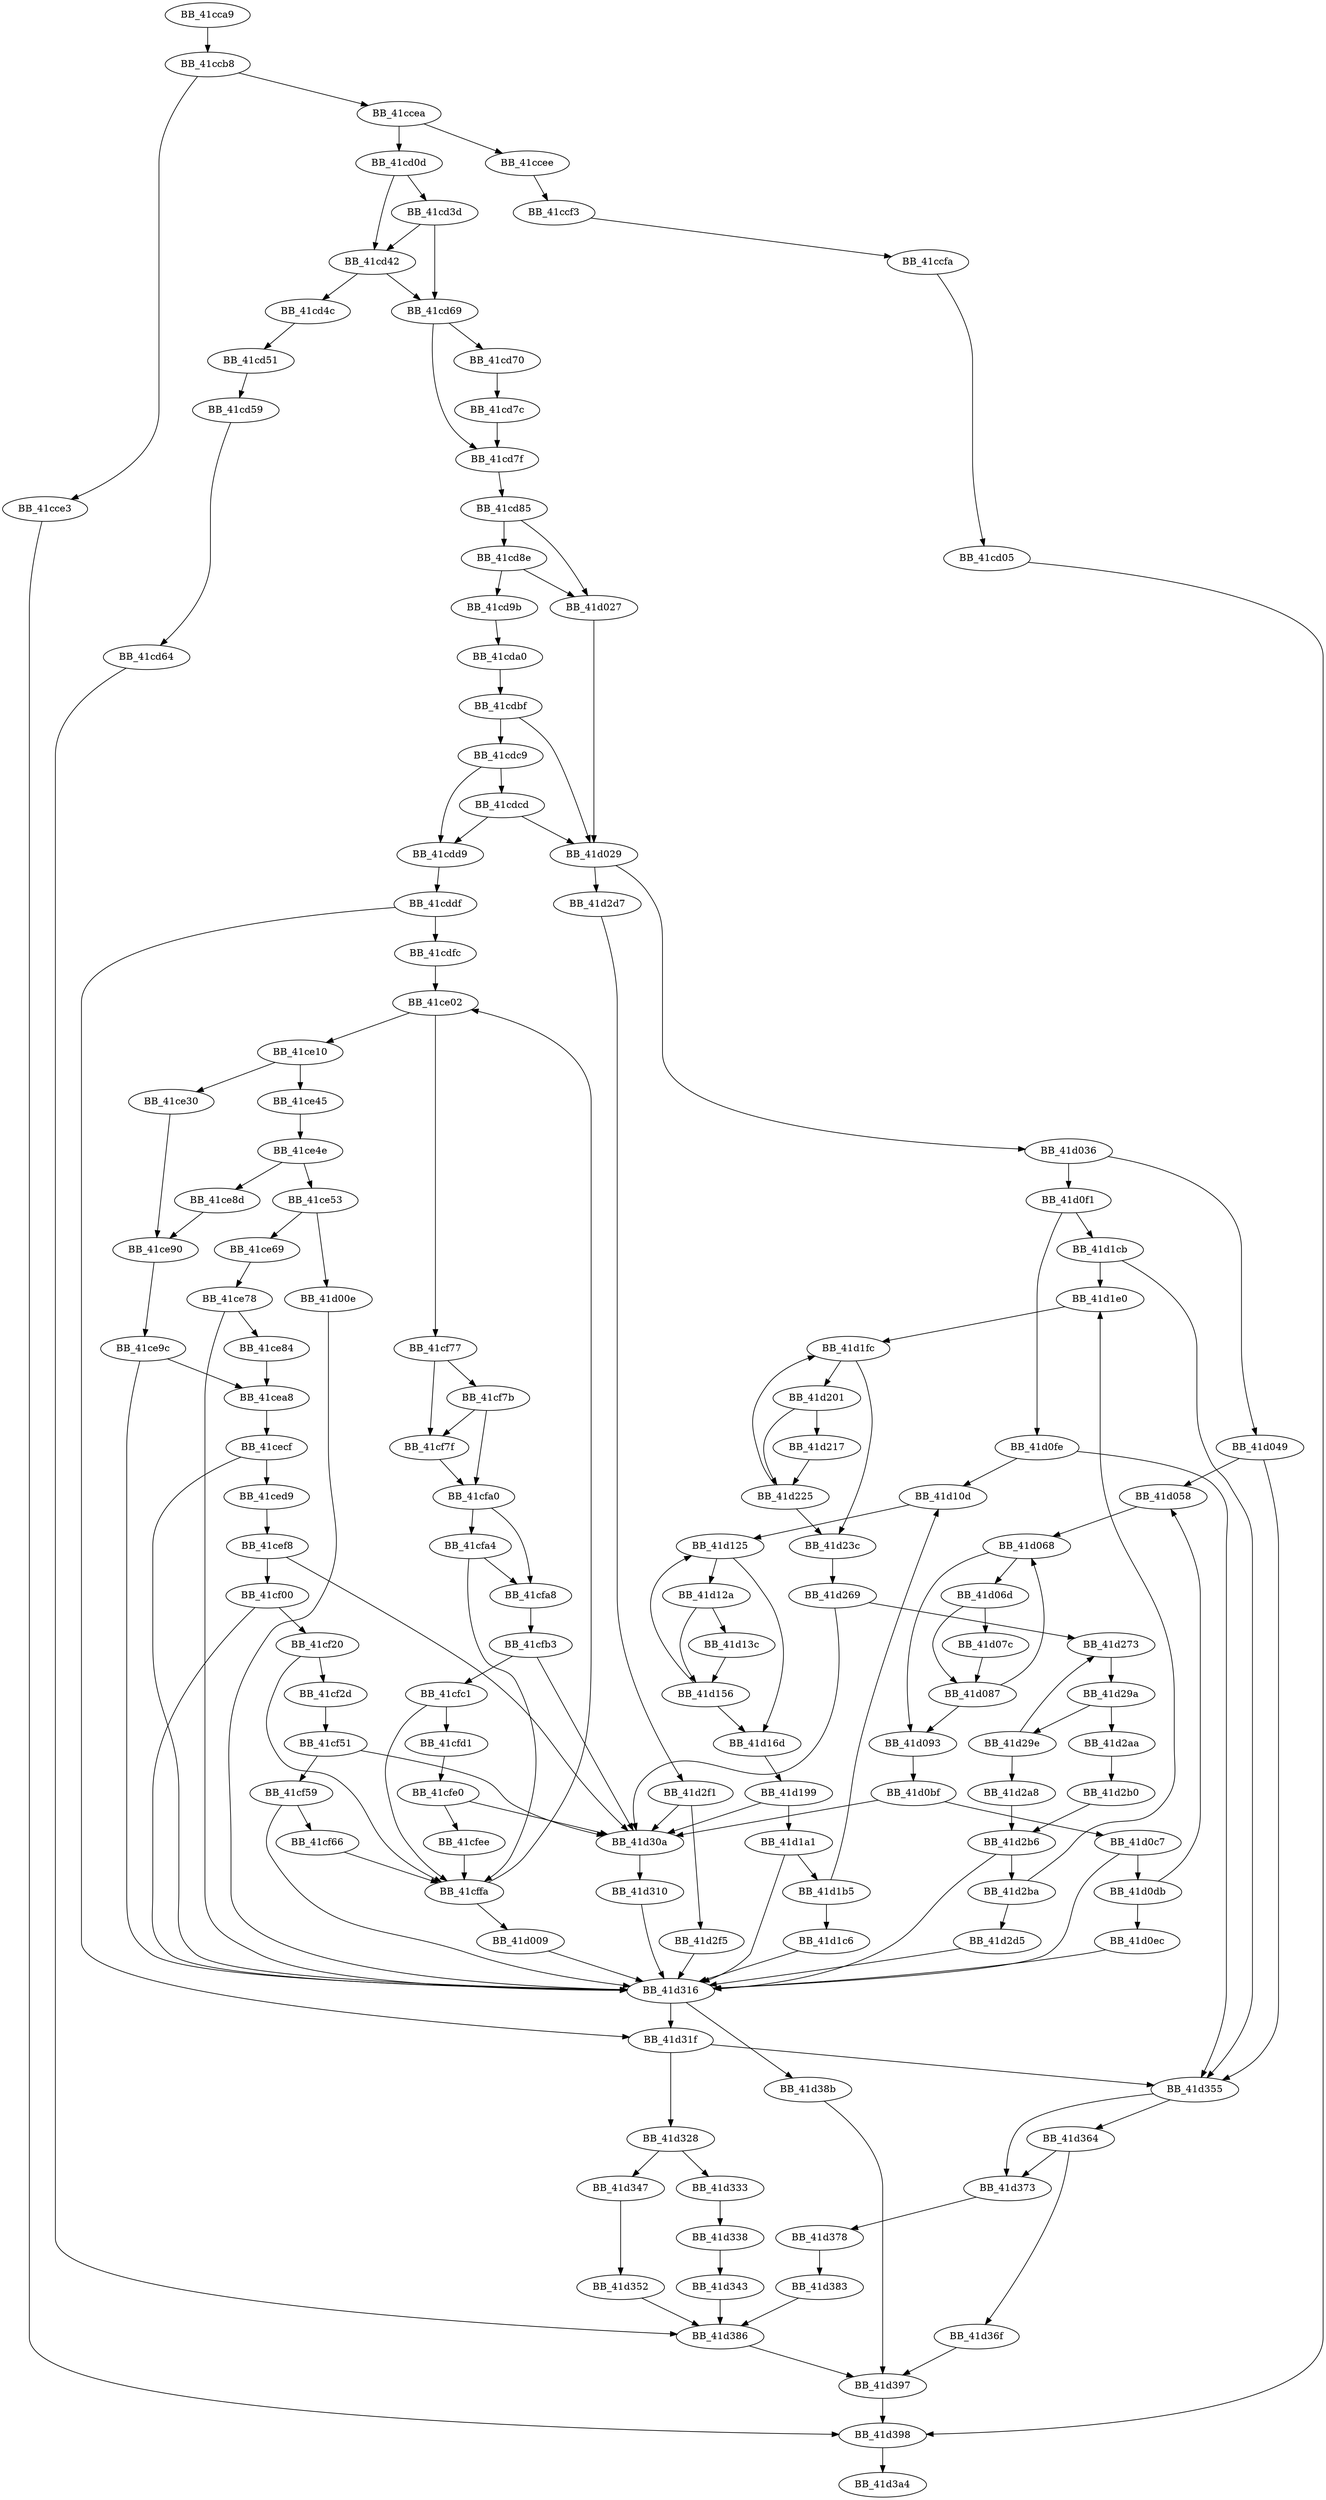 DiGraph __write_nolock{
BB_41cca9->BB_41ccb8
BB_41ccb8->BB_41cce3
BB_41ccb8->BB_41ccea
BB_41cce3->BB_41d398
BB_41ccea->BB_41ccee
BB_41ccea->BB_41cd0d
BB_41ccee->BB_41ccf3
BB_41ccf3->BB_41ccfa
BB_41ccfa->BB_41cd05
BB_41cd05->BB_41d398
BB_41cd0d->BB_41cd3d
BB_41cd0d->BB_41cd42
BB_41cd3d->BB_41cd42
BB_41cd3d->BB_41cd69
BB_41cd42->BB_41cd4c
BB_41cd42->BB_41cd69
BB_41cd4c->BB_41cd51
BB_41cd51->BB_41cd59
BB_41cd59->BB_41cd64
BB_41cd64->BB_41d386
BB_41cd69->BB_41cd70
BB_41cd69->BB_41cd7f
BB_41cd70->BB_41cd7c
BB_41cd7c->BB_41cd7f
BB_41cd7f->BB_41cd85
BB_41cd85->BB_41cd8e
BB_41cd85->BB_41d027
BB_41cd8e->BB_41cd9b
BB_41cd8e->BB_41d027
BB_41cd9b->BB_41cda0
BB_41cda0->BB_41cdbf
BB_41cdbf->BB_41cdc9
BB_41cdbf->BB_41d029
BB_41cdc9->BB_41cdcd
BB_41cdc9->BB_41cdd9
BB_41cdcd->BB_41cdd9
BB_41cdcd->BB_41d029
BB_41cdd9->BB_41cddf
BB_41cddf->BB_41cdfc
BB_41cddf->BB_41d31f
BB_41cdfc->BB_41ce02
BB_41ce02->BB_41ce10
BB_41ce02->BB_41cf77
BB_41ce10->BB_41ce30
BB_41ce10->BB_41ce45
BB_41ce30->BB_41ce90
BB_41ce45->BB_41ce4e
BB_41ce4e->BB_41ce53
BB_41ce4e->BB_41ce8d
BB_41ce53->BB_41ce69
BB_41ce53->BB_41d00e
BB_41ce69->BB_41ce78
BB_41ce78->BB_41ce84
BB_41ce78->BB_41d316
BB_41ce84->BB_41cea8
BB_41ce8d->BB_41ce90
BB_41ce90->BB_41ce9c
BB_41ce9c->BB_41cea8
BB_41ce9c->BB_41d316
BB_41cea8->BB_41cecf
BB_41cecf->BB_41ced9
BB_41cecf->BB_41d316
BB_41ced9->BB_41cef8
BB_41cef8->BB_41cf00
BB_41cef8->BB_41d30a
BB_41cf00->BB_41cf20
BB_41cf00->BB_41d316
BB_41cf20->BB_41cf2d
BB_41cf20->BB_41cffa
BB_41cf2d->BB_41cf51
BB_41cf51->BB_41cf59
BB_41cf51->BB_41d30a
BB_41cf59->BB_41cf66
BB_41cf59->BB_41d316
BB_41cf66->BB_41cffa
BB_41cf77->BB_41cf7b
BB_41cf77->BB_41cf7f
BB_41cf7b->BB_41cf7f
BB_41cf7b->BB_41cfa0
BB_41cf7f->BB_41cfa0
BB_41cfa0->BB_41cfa4
BB_41cfa0->BB_41cfa8
BB_41cfa4->BB_41cfa8
BB_41cfa4->BB_41cffa
BB_41cfa8->BB_41cfb3
BB_41cfb3->BB_41cfc1
BB_41cfb3->BB_41d30a
BB_41cfc1->BB_41cfd1
BB_41cfc1->BB_41cffa
BB_41cfd1->BB_41cfe0
BB_41cfe0->BB_41cfee
BB_41cfe0->BB_41d30a
BB_41cfee->BB_41cffa
BB_41cffa->BB_41ce02
BB_41cffa->BB_41d009
BB_41d009->BB_41d316
BB_41d00e->BB_41d316
BB_41d027->BB_41d029
BB_41d029->BB_41d036
BB_41d029->BB_41d2d7
BB_41d036->BB_41d049
BB_41d036->BB_41d0f1
BB_41d049->BB_41d058
BB_41d049->BB_41d355
BB_41d058->BB_41d068
BB_41d068->BB_41d06d
BB_41d068->BB_41d093
BB_41d06d->BB_41d07c
BB_41d06d->BB_41d087
BB_41d07c->BB_41d087
BB_41d087->BB_41d068
BB_41d087->BB_41d093
BB_41d093->BB_41d0bf
BB_41d0bf->BB_41d0c7
BB_41d0bf->BB_41d30a
BB_41d0c7->BB_41d0db
BB_41d0c7->BB_41d316
BB_41d0db->BB_41d058
BB_41d0db->BB_41d0ec
BB_41d0ec->BB_41d316
BB_41d0f1->BB_41d0fe
BB_41d0f1->BB_41d1cb
BB_41d0fe->BB_41d10d
BB_41d0fe->BB_41d355
BB_41d10d->BB_41d125
BB_41d125->BB_41d12a
BB_41d125->BB_41d16d
BB_41d12a->BB_41d13c
BB_41d12a->BB_41d156
BB_41d13c->BB_41d156
BB_41d156->BB_41d125
BB_41d156->BB_41d16d
BB_41d16d->BB_41d199
BB_41d199->BB_41d1a1
BB_41d199->BB_41d30a
BB_41d1a1->BB_41d1b5
BB_41d1a1->BB_41d316
BB_41d1b5->BB_41d10d
BB_41d1b5->BB_41d1c6
BB_41d1c6->BB_41d316
BB_41d1cb->BB_41d1e0
BB_41d1cb->BB_41d355
BB_41d1e0->BB_41d1fc
BB_41d1fc->BB_41d201
BB_41d1fc->BB_41d23c
BB_41d201->BB_41d217
BB_41d201->BB_41d225
BB_41d217->BB_41d225
BB_41d225->BB_41d1fc
BB_41d225->BB_41d23c
BB_41d23c->BB_41d269
BB_41d269->BB_41d273
BB_41d269->BB_41d30a
BB_41d273->BB_41d29a
BB_41d29a->BB_41d29e
BB_41d29a->BB_41d2aa
BB_41d29e->BB_41d273
BB_41d29e->BB_41d2a8
BB_41d2a8->BB_41d2b6
BB_41d2aa->BB_41d2b0
BB_41d2b0->BB_41d2b6
BB_41d2b6->BB_41d2ba
BB_41d2b6->BB_41d316
BB_41d2ba->BB_41d1e0
BB_41d2ba->BB_41d2d5
BB_41d2d5->BB_41d316
BB_41d2d7->BB_41d2f1
BB_41d2f1->BB_41d2f5
BB_41d2f1->BB_41d30a
BB_41d2f5->BB_41d316
BB_41d30a->BB_41d310
BB_41d310->BB_41d316
BB_41d316->BB_41d31f
BB_41d316->BB_41d38b
BB_41d31f->BB_41d328
BB_41d31f->BB_41d355
BB_41d328->BB_41d333
BB_41d328->BB_41d347
BB_41d333->BB_41d338
BB_41d338->BB_41d343
BB_41d343->BB_41d386
BB_41d347->BB_41d352
BB_41d352->BB_41d386
BB_41d355->BB_41d364
BB_41d355->BB_41d373
BB_41d364->BB_41d36f
BB_41d364->BB_41d373
BB_41d36f->BB_41d397
BB_41d373->BB_41d378
BB_41d378->BB_41d383
BB_41d383->BB_41d386
BB_41d386->BB_41d397
BB_41d38b->BB_41d397
BB_41d397->BB_41d398
BB_41d398->BB_41d3a4
}
